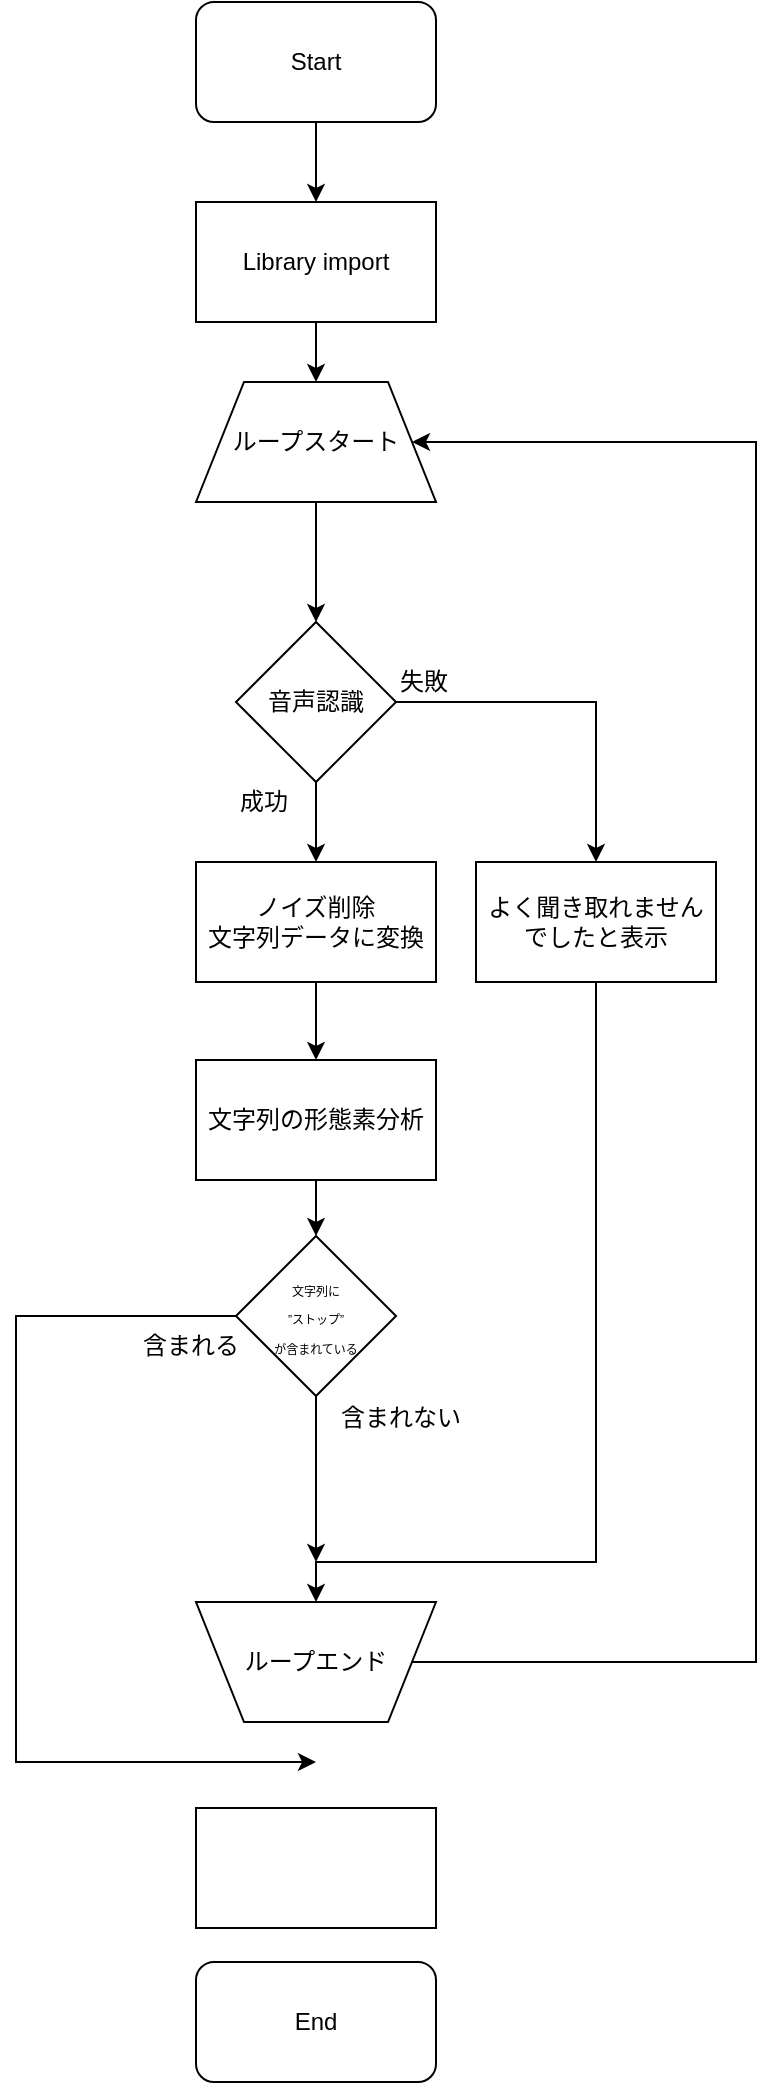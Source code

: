 <mxfile version="13.1.3">
    <diagram id="QbpugXXi04N0f4vuCbU1" name="Page-1">
        <mxGraphModel dx="976" dy="595" grid="1" gridSize="11" guides="1" tooltips="1" connect="1" arrows="1" fold="1" page="1" pageScale="1" pageWidth="827" pageHeight="1169" math="0" shadow="0">
            <root>
                <mxCell id="0"/>
                <mxCell id="1" parent="0"/>
                <mxCell id="26" value="" style="edgeStyle=orthogonalEdgeStyle;rounded=0;orthogonalLoop=1;jettySize=auto;html=1;" parent="1" source="14" target="24" edge="1">
                    <mxGeometry relative="1" as="geometry"/>
                </mxCell>
                <mxCell id="34" style="edgeStyle=orthogonalEdgeStyle;rounded=0;orthogonalLoop=1;jettySize=auto;html=1;entryX=0.5;entryY=0;entryDx=0;entryDy=0;" parent="1" source="14" target="23" edge="1">
                    <mxGeometry relative="1" as="geometry"/>
                </mxCell>
                <mxCell id="14" value="音声認識" style="rhombus;whiteSpace=wrap;html=1;" parent="1" vertex="1">
                    <mxGeometry x="320" y="320" width="80" height="80" as="geometry"/>
                </mxCell>
                <mxCell id="21" value="" style="edgeStyle=orthogonalEdgeStyle;rounded=0;orthogonalLoop=1;jettySize=auto;html=1;" parent="1" source="15" target="16" edge="1">
                    <mxGeometry relative="1" as="geometry"/>
                </mxCell>
                <mxCell id="15" value="Start" style="rounded=1;whiteSpace=wrap;html=1;" parent="1" vertex="1">
                    <mxGeometry x="300" y="10" width="120" height="60" as="geometry"/>
                </mxCell>
                <mxCell id="38" value="" style="edgeStyle=orthogonalEdgeStyle;rounded=0;orthogonalLoop=1;jettySize=auto;html=1;" parent="1" source="16" target="37" edge="1">
                    <mxGeometry relative="1" as="geometry"/>
                </mxCell>
                <mxCell id="16" value="Library import" style="rounded=0;whiteSpace=wrap;html=1;" parent="1" vertex="1">
                    <mxGeometry x="300" y="110" width="120" height="60" as="geometry"/>
                </mxCell>
                <mxCell id="48" style="edgeStyle=orthogonalEdgeStyle;rounded=0;orthogonalLoop=1;jettySize=auto;html=1;" edge="1" parent="1" source="23" target="40">
                    <mxGeometry relative="1" as="geometry">
                        <Array as="points">
                            <mxPoint x="500" y="790"/>
                            <mxPoint x="360" y="790"/>
                        </Array>
                    </mxGeometry>
                </mxCell>
                <mxCell id="23" value="よく聞き取れませんでしたと表示" style="rounded=0;whiteSpace=wrap;html=1;" parent="1" vertex="1">
                    <mxGeometry x="440" y="440" width="120" height="60" as="geometry"/>
                </mxCell>
                <mxCell id="65" style="edgeStyle=orthogonalEdgeStyle;rounded=0;orthogonalLoop=1;jettySize=auto;html=1;entryX=0.5;entryY=0;entryDx=0;entryDy=0;" edge="1" parent="1" source="24" target="44">
                    <mxGeometry relative="1" as="geometry">
                        <mxPoint x="360" y="517" as="targetPoint"/>
                    </mxGeometry>
                </mxCell>
                <mxCell id="24" value="ノイズ削除&lt;br&gt;文字列データに変換" style="rounded=0;whiteSpace=wrap;html=1;" parent="1" vertex="1">
                    <mxGeometry x="300" y="440" width="120" height="60" as="geometry"/>
                </mxCell>
                <mxCell id="35" value="成功" style="text;html=1;resizable=0;points=[];autosize=1;align=left;verticalAlign=top;spacingTop=-4;" parent="1" vertex="1">
                    <mxGeometry x="320" y="400" width="40" height="10" as="geometry"/>
                </mxCell>
                <mxCell id="36" value="失敗" style="text;html=1;resizable=0;points=[];autosize=1;align=left;verticalAlign=top;spacingTop=-4;" parent="1" vertex="1">
                    <mxGeometry x="400" y="340" width="40" height="10" as="geometry"/>
                </mxCell>
                <mxCell id="39" value="" style="edgeStyle=orthogonalEdgeStyle;rounded=0;orthogonalLoop=1;jettySize=auto;html=1;" parent="1" source="37" target="14" edge="1">
                    <mxGeometry relative="1" as="geometry"/>
                </mxCell>
                <mxCell id="37" value="ループスタート" style="shape=trapezoid;perimeter=trapezoidPerimeter;whiteSpace=wrap;html=1;" parent="1" vertex="1">
                    <mxGeometry x="300" y="200" width="120" height="60" as="geometry"/>
                </mxCell>
                <mxCell id="50" value="" style="edgeStyle=orthogonalEdgeStyle;rounded=0;orthogonalLoop=1;jettySize=auto;html=1;entryX=1;entryY=0.5;entryDx=0;entryDy=0;" edge="1" parent="1" source="40" target="37">
                    <mxGeometry relative="1" as="geometry">
                        <mxPoint x="467" y="234" as="targetPoint"/>
                        <Array as="points">
                            <mxPoint x="580" y="840"/>
                            <mxPoint x="580" y="230"/>
                        </Array>
                    </mxGeometry>
                </mxCell>
                <mxCell id="40" value="ループエンド" style="shape=trapezoid;perimeter=trapezoidPerimeter;whiteSpace=wrap;html=1;direction=west;" parent="1" vertex="1">
                    <mxGeometry x="300" y="810" width="120" height="60" as="geometry"/>
                </mxCell>
                <mxCell id="41" value="End" style="rounded=1;whiteSpace=wrap;html=1;" vertex="1" parent="1">
                    <mxGeometry x="300" y="990" width="120" height="60" as="geometry"/>
                </mxCell>
                <mxCell id="66" style="edgeStyle=orthogonalEdgeStyle;rounded=0;orthogonalLoop=1;jettySize=auto;html=1;entryX=0.5;entryY=0;entryDx=0;entryDy=0;" edge="1" parent="1" source="44" target="55">
                    <mxGeometry relative="1" as="geometry"/>
                </mxCell>
                <mxCell id="44" value="文字列の形態素分析" style="rounded=0;whiteSpace=wrap;html=1;" vertex="1" parent="1">
                    <mxGeometry x="300" y="539" width="120" height="60" as="geometry"/>
                </mxCell>
                <mxCell id="57" value="" style="edgeStyle=orthogonalEdgeStyle;rounded=0;orthogonalLoop=1;jettySize=auto;html=1;" edge="1" parent="1" source="55">
                    <mxGeometry relative="1" as="geometry">
                        <mxPoint x="360" y="890" as="targetPoint"/>
                        <Array as="points">
                            <mxPoint x="210" y="667"/>
                            <mxPoint x="210" y="890"/>
                        </Array>
                    </mxGeometry>
                </mxCell>
                <mxCell id="61" value="" style="edgeStyle=orthogonalEdgeStyle;rounded=0;orthogonalLoop=1;jettySize=auto;html=1;" edge="1" parent="1" source="55">
                    <mxGeometry relative="1" as="geometry">
                        <mxPoint x="360" y="790" as="targetPoint"/>
                        <Array as="points">
                            <mxPoint x="360" y="770"/>
                            <mxPoint x="360" y="770"/>
                        </Array>
                    </mxGeometry>
                </mxCell>
                <mxCell id="58" value="含まれる" style="text;html=1;align=center;verticalAlign=middle;resizable=0;points=[];autosize=1;" vertex="1" parent="1">
                    <mxGeometry x="264" y="671" width="66" height="22" as="geometry"/>
                </mxCell>
                <mxCell id="59" value="含まれない" style="text;html=1;align=center;verticalAlign=middle;resizable=0;points=[];autosize=1;" vertex="1" parent="1">
                    <mxGeometry x="363" y="707" width="77" height="22" as="geometry"/>
                </mxCell>
                <mxCell id="55" value="&lt;font style=&quot;font-size: 6px&quot;&gt;文字列に&lt;br style=&quot;font-size: 6px&quot;&gt;”ストップ”&lt;br style=&quot;font-size: 6px&quot;&gt;が含まれている&lt;/font&gt;" style="rhombus;whiteSpace=wrap;html=1;" vertex="1" parent="1">
                    <mxGeometry x="320" y="627" width="80" height="80" as="geometry"/>
                </mxCell>
                <mxCell id="70" value="" style="rounded=0;whiteSpace=wrap;html=1;" vertex="1" parent="1">
                    <mxGeometry x="300" y="913" width="120" height="60" as="geometry"/>
                </mxCell>
            </root>
        </mxGraphModel>
    </diagram>
</mxfile>